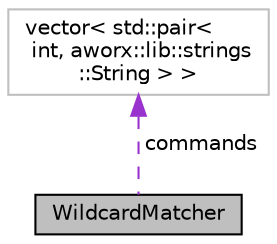 digraph "WildcardMatcher"
{
  edge [fontname="Helvetica",fontsize="10",labelfontname="Helvetica",labelfontsize="10"];
  node [fontname="Helvetica",fontsize="10",shape=record];
  Node1 [label="WildcardMatcher",height=0.2,width=0.4,color="black", fillcolor="grey75", style="filled", fontcolor="black"];
  Node2 -> Node1 [dir="back",color="darkorchid3",fontsize="10",style="dashed",label=" commands" ,fontname="Helvetica"];
  Node2 [label="vector\< std::pair\<\l int, aworx::lib::strings\l::String \> \>",height=0.2,width=0.4,color="grey75", fillcolor="white", style="filled"];
}
